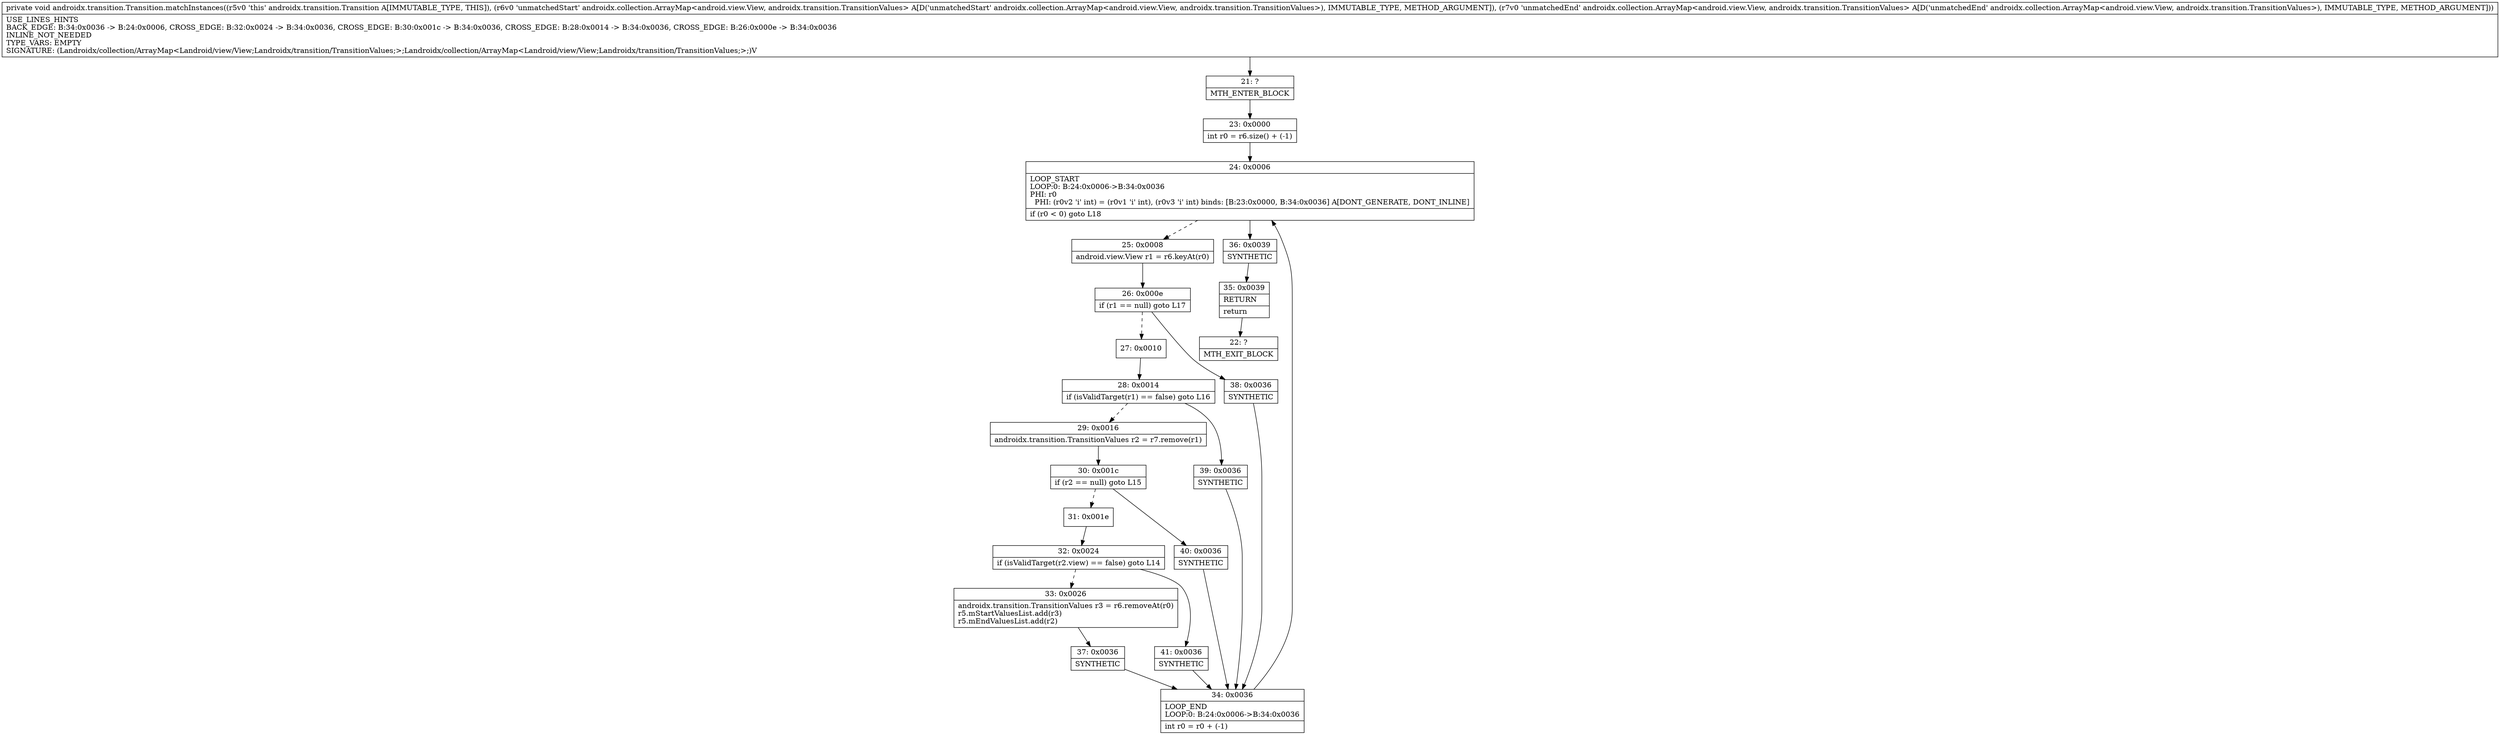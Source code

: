 digraph "CFG forandroidx.transition.Transition.matchInstances(Landroidx\/collection\/ArrayMap;Landroidx\/collection\/ArrayMap;)V" {
Node_21 [shape=record,label="{21\:\ ?|MTH_ENTER_BLOCK\l}"];
Node_23 [shape=record,label="{23\:\ 0x0000|int r0 = r6.size() + (\-1)\l}"];
Node_24 [shape=record,label="{24\:\ 0x0006|LOOP_START\lLOOP:0: B:24:0x0006\-\>B:34:0x0036\lPHI: r0 \l  PHI: (r0v2 'i' int) = (r0v1 'i' int), (r0v3 'i' int) binds: [B:23:0x0000, B:34:0x0036] A[DONT_GENERATE, DONT_INLINE]\l|if (r0 \< 0) goto L18\l}"];
Node_25 [shape=record,label="{25\:\ 0x0008|android.view.View r1 = r6.keyAt(r0)\l}"];
Node_26 [shape=record,label="{26\:\ 0x000e|if (r1 == null) goto L17\l}"];
Node_27 [shape=record,label="{27\:\ 0x0010}"];
Node_28 [shape=record,label="{28\:\ 0x0014|if (isValidTarget(r1) == false) goto L16\l}"];
Node_29 [shape=record,label="{29\:\ 0x0016|androidx.transition.TransitionValues r2 = r7.remove(r1)\l}"];
Node_30 [shape=record,label="{30\:\ 0x001c|if (r2 == null) goto L15\l}"];
Node_31 [shape=record,label="{31\:\ 0x001e}"];
Node_32 [shape=record,label="{32\:\ 0x0024|if (isValidTarget(r2.view) == false) goto L14\l}"];
Node_33 [shape=record,label="{33\:\ 0x0026|androidx.transition.TransitionValues r3 = r6.removeAt(r0)\lr5.mStartValuesList.add(r3)\lr5.mEndValuesList.add(r2)\l}"];
Node_37 [shape=record,label="{37\:\ 0x0036|SYNTHETIC\l}"];
Node_34 [shape=record,label="{34\:\ 0x0036|LOOP_END\lLOOP:0: B:24:0x0006\-\>B:34:0x0036\l|int r0 = r0 + (\-1)\l}"];
Node_41 [shape=record,label="{41\:\ 0x0036|SYNTHETIC\l}"];
Node_40 [shape=record,label="{40\:\ 0x0036|SYNTHETIC\l}"];
Node_39 [shape=record,label="{39\:\ 0x0036|SYNTHETIC\l}"];
Node_38 [shape=record,label="{38\:\ 0x0036|SYNTHETIC\l}"];
Node_36 [shape=record,label="{36\:\ 0x0039|SYNTHETIC\l}"];
Node_35 [shape=record,label="{35\:\ 0x0039|RETURN\l|return\l}"];
Node_22 [shape=record,label="{22\:\ ?|MTH_EXIT_BLOCK\l}"];
MethodNode[shape=record,label="{private void androidx.transition.Transition.matchInstances((r5v0 'this' androidx.transition.Transition A[IMMUTABLE_TYPE, THIS]), (r6v0 'unmatchedStart' androidx.collection.ArrayMap\<android.view.View, androidx.transition.TransitionValues\> A[D('unmatchedStart' androidx.collection.ArrayMap\<android.view.View, androidx.transition.TransitionValues\>), IMMUTABLE_TYPE, METHOD_ARGUMENT]), (r7v0 'unmatchedEnd' androidx.collection.ArrayMap\<android.view.View, androidx.transition.TransitionValues\> A[D('unmatchedEnd' androidx.collection.ArrayMap\<android.view.View, androidx.transition.TransitionValues\>), IMMUTABLE_TYPE, METHOD_ARGUMENT]))  | USE_LINES_HINTS\lBACK_EDGE: B:34:0x0036 \-\> B:24:0x0006, CROSS_EDGE: B:32:0x0024 \-\> B:34:0x0036, CROSS_EDGE: B:30:0x001c \-\> B:34:0x0036, CROSS_EDGE: B:28:0x0014 \-\> B:34:0x0036, CROSS_EDGE: B:26:0x000e \-\> B:34:0x0036\lINLINE_NOT_NEEDED\lTYPE_VARS: EMPTY\lSIGNATURE: (Landroidx\/collection\/ArrayMap\<Landroid\/view\/View;Landroidx\/transition\/TransitionValues;\>;Landroidx\/collection\/ArrayMap\<Landroid\/view\/View;Landroidx\/transition\/TransitionValues;\>;)V\l}"];
MethodNode -> Node_21;Node_21 -> Node_23;
Node_23 -> Node_24;
Node_24 -> Node_25[style=dashed];
Node_24 -> Node_36;
Node_25 -> Node_26;
Node_26 -> Node_27[style=dashed];
Node_26 -> Node_38;
Node_27 -> Node_28;
Node_28 -> Node_29[style=dashed];
Node_28 -> Node_39;
Node_29 -> Node_30;
Node_30 -> Node_31[style=dashed];
Node_30 -> Node_40;
Node_31 -> Node_32;
Node_32 -> Node_33[style=dashed];
Node_32 -> Node_41;
Node_33 -> Node_37;
Node_37 -> Node_34;
Node_34 -> Node_24;
Node_41 -> Node_34;
Node_40 -> Node_34;
Node_39 -> Node_34;
Node_38 -> Node_34;
Node_36 -> Node_35;
Node_35 -> Node_22;
}

